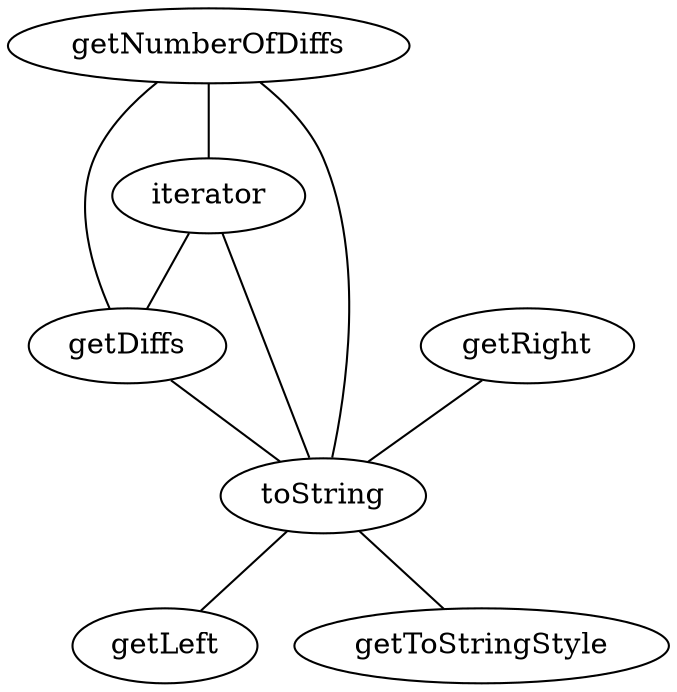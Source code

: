 strict graph ip_map {
getNumberOfDiffs--iterator;
getNumberOfDiffs--getDiffs;
getNumberOfDiffs--toString;
iterator--getDiffs;
iterator--toString;
getRight--toString;
getDiffs--toString;
toString--getLeft;
toString--getToStringStyle;
}